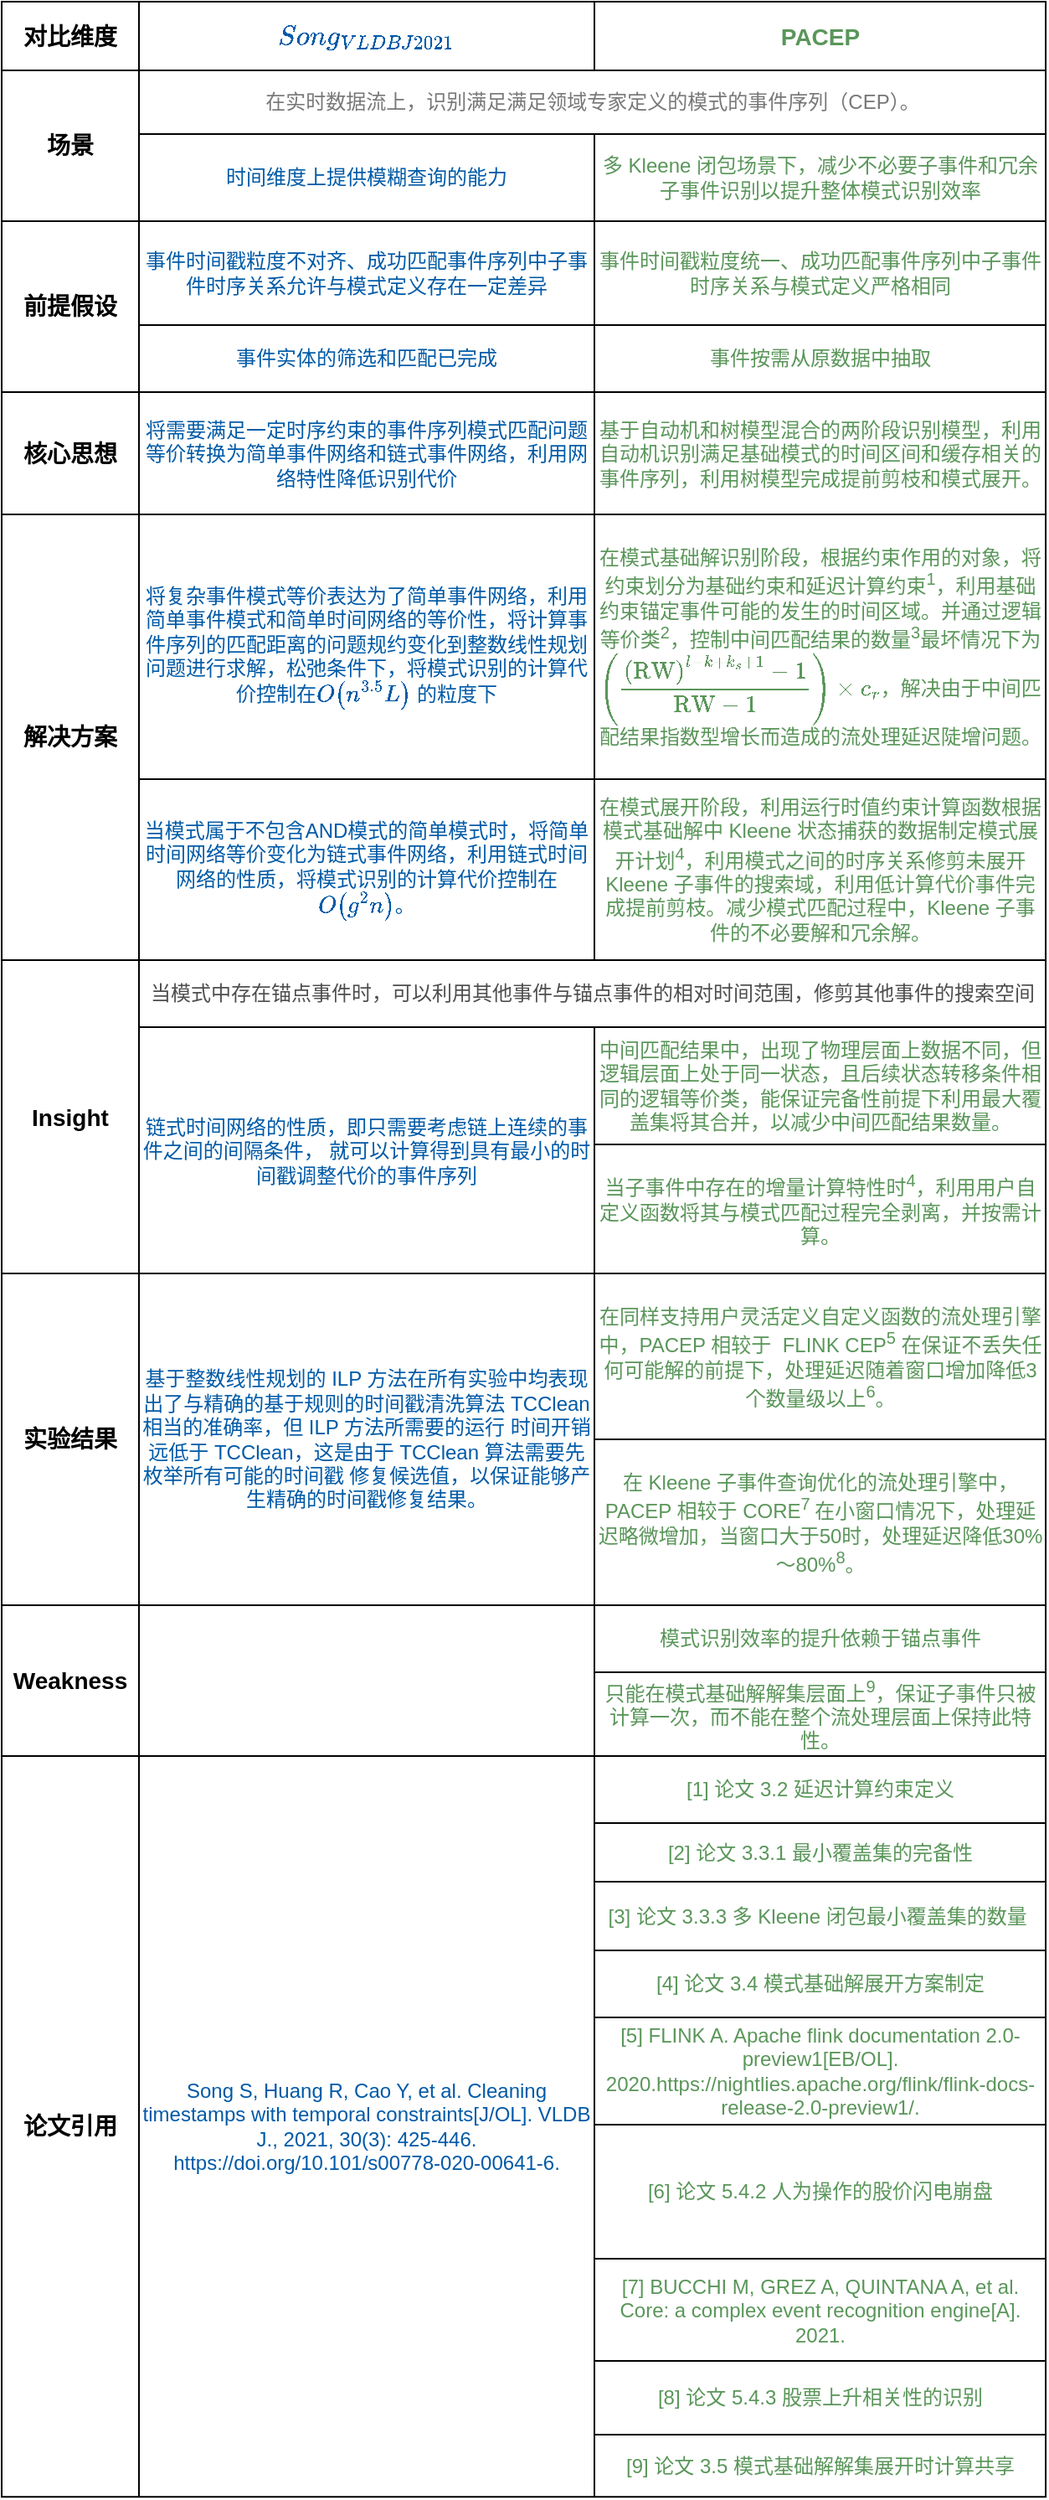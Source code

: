 <mxfile version="27.1.1" pages="2">
  <diagram name="第 1 页" id="5ViGjcnCxsOTfviWB3dY">
    <mxGraphModel dx="970" dy="624" grid="0" gridSize="10" guides="1" tooltips="1" connect="1" arrows="1" fold="1" page="1" pageScale="1" pageWidth="1200" pageHeight="1920" math="1" shadow="0">
      <root>
        <mxCell id="0" />
        <mxCell id="1" parent="0" />
        <mxCell id="hsSelDWqYKHkz0JEF9Aa-1" value="" style="shape=table;startSize=0;container=1;collapsible=0;childLayout=tableLayout;" parent="1" vertex="1">
          <mxGeometry x="269" y="133" width="623.536" height="1489.119" as="geometry" />
        </mxCell>
        <mxCell id="hsSelDWqYKHkz0JEF9Aa-2" value="" style="shape=tableRow;horizontal=0;startSize=0;swimlaneHead=0;swimlaneBody=0;strokeColor=inherit;top=0;left=0;bottom=0;right=0;collapsible=0;dropTarget=0;fillColor=none;points=[[0,0.5],[1,0.5]];portConstraint=eastwest;" parent="hsSelDWqYKHkz0JEF9Aa-1" vertex="1">
          <mxGeometry width="623.536" height="41" as="geometry" />
        </mxCell>
        <mxCell id="hsSelDWqYKHkz0JEF9Aa-3" value="对比维度" style="shape=partialRectangle;html=1;whiteSpace=wrap;connectable=0;strokeColor=inherit;overflow=hidden;fillColor=none;top=0;left=0;bottom=0;right=0;pointerEvents=1;fontSize=14;fontStyle=1" parent="hsSelDWqYKHkz0JEF9Aa-2" vertex="1">
          <mxGeometry width="82" height="41" as="geometry">
            <mxRectangle width="82" height="41" as="alternateBounds" />
          </mxGeometry>
        </mxCell>
        <mxCell id="hsSelDWqYKHkz0JEF9Aa-4" value="&lt;font style=&quot;font-size: 14px; color: rgb(0, 90, 167);&quot;&gt;&lt;b&gt;`Song_{VLDBJ2021}`&lt;/b&gt;&lt;/font&gt;" style="shape=partialRectangle;html=1;whiteSpace=wrap;connectable=0;strokeColor=inherit;overflow=hidden;fillColor=none;top=0;left=0;bottom=0;right=0;pointerEvents=1;" parent="hsSelDWqYKHkz0JEF9Aa-2" vertex="1">
          <mxGeometry x="82" width="272" height="41" as="geometry">
            <mxRectangle width="272" height="41" as="alternateBounds" />
          </mxGeometry>
        </mxCell>
        <mxCell id="hsSelDWqYKHkz0JEF9Aa-5" value="&lt;font style=&quot;font-size: 14px; color: light-dark(rgb(90, 150, 90), rgb(237, 237, 237));&quot;&gt;&lt;b&gt;PACEP&lt;/b&gt;&lt;/font&gt;" style="shape=partialRectangle;html=1;whiteSpace=wrap;connectable=0;strokeColor=inherit;overflow=hidden;fillColor=none;top=0;left=0;bottom=0;right=0;pointerEvents=1;" parent="hsSelDWqYKHkz0JEF9Aa-2" vertex="1">
          <mxGeometry x="354" width="270" height="41" as="geometry">
            <mxRectangle width="270" height="41" as="alternateBounds" />
          </mxGeometry>
        </mxCell>
        <mxCell id="hsSelDWqYKHkz0JEF9Aa-6" value="" style="shape=tableRow;horizontal=0;startSize=0;swimlaneHead=0;swimlaneBody=0;strokeColor=inherit;top=0;left=0;bottom=0;right=0;collapsible=0;dropTarget=0;fillColor=none;points=[[0,0.5],[1,0.5]];portConstraint=eastwest;" parent="hsSelDWqYKHkz0JEF9Aa-1" vertex="1">
          <mxGeometry y="41" width="623.536" height="38" as="geometry" />
        </mxCell>
        <mxCell id="hsSelDWqYKHkz0JEF9Aa-7" value="场景" style="shape=partialRectangle;html=1;whiteSpace=wrap;connectable=0;strokeColor=inherit;overflow=hidden;fillColor=none;top=0;left=0;bottom=0;right=0;pointerEvents=1;rowspan=2;colspan=1;fontSize=14;fontStyle=1" parent="hsSelDWqYKHkz0JEF9Aa-6" vertex="1">
          <mxGeometry width="82" height="90" as="geometry">
            <mxRectangle width="82" height="38" as="alternateBounds" />
          </mxGeometry>
        </mxCell>
        <mxCell id="hsSelDWqYKHkz0JEF9Aa-8" value="&lt;font style=&quot;color: light-dark(rgb(120, 120, 120), rgb(237, 237, 237));&quot;&gt;在实时数据流上，识别满足满足领域专家定义的模式的事件序列（CEP）。&lt;/font&gt;" style="shape=partialRectangle;html=1;whiteSpace=wrap;connectable=0;strokeColor=inherit;overflow=hidden;fillColor=none;top=0;left=0;bottom=0;right=0;pointerEvents=1;rowspan=1;colspan=2;" parent="hsSelDWqYKHkz0JEF9Aa-6" vertex="1">
          <mxGeometry x="82" width="542" height="38" as="geometry">
            <mxRectangle width="272" height="38" as="alternateBounds" />
          </mxGeometry>
        </mxCell>
        <mxCell id="hsSelDWqYKHkz0JEF9Aa-9" value="" style="shape=partialRectangle;html=1;whiteSpace=wrap;connectable=0;strokeColor=inherit;overflow=hidden;fillColor=none;top=0;left=0;bottom=0;right=0;pointerEvents=1;" parent="hsSelDWqYKHkz0JEF9Aa-6" vertex="1" visible="0">
          <mxGeometry x="354" width="270" height="38" as="geometry">
            <mxRectangle width="270" height="38" as="alternateBounds" />
          </mxGeometry>
        </mxCell>
        <mxCell id="hsSelDWqYKHkz0JEF9Aa-10" value="" style="shape=tableRow;horizontal=0;startSize=0;swimlaneHead=0;swimlaneBody=0;strokeColor=inherit;top=0;left=0;bottom=0;right=0;collapsible=0;dropTarget=0;fillColor=none;points=[[0,0.5],[1,0.5]];portConstraint=eastwest;" parent="hsSelDWqYKHkz0JEF9Aa-1" vertex="1">
          <mxGeometry y="79" width="623.536" height="52" as="geometry" />
        </mxCell>
        <mxCell id="hsSelDWqYKHkz0JEF9Aa-11" value="" style="shape=partialRectangle;html=1;whiteSpace=wrap;connectable=0;strokeColor=inherit;overflow=hidden;fillColor=none;top=0;left=0;bottom=0;right=0;pointerEvents=1;fontSize=13;" parent="hsSelDWqYKHkz0JEF9Aa-10" vertex="1" visible="0">
          <mxGeometry width="82" height="52" as="geometry">
            <mxRectangle width="82" height="52" as="alternateBounds" />
          </mxGeometry>
        </mxCell>
        <mxCell id="hsSelDWqYKHkz0JEF9Aa-12" value="&lt;font style=&quot;&quot;&gt;时间维度上提供模糊查询的能力&lt;/font&gt;" style="shape=partialRectangle;html=1;whiteSpace=wrap;connectable=0;strokeColor=inherit;overflow=hidden;fillColor=none;top=0;left=0;bottom=0;right=0;pointerEvents=1;fontColor=light-dark(#005aa7, #ededed);" parent="hsSelDWqYKHkz0JEF9Aa-10" vertex="1">
          <mxGeometry x="82" width="272" height="52" as="geometry">
            <mxRectangle width="272" height="52" as="alternateBounds" />
          </mxGeometry>
        </mxCell>
        <mxCell id="hsSelDWqYKHkz0JEF9Aa-13" value="多 Kleene 闭包场景下，减少不必要子事件和冗余子事件识别以提升整体模式识别效率" style="shape=partialRectangle;html=1;whiteSpace=wrap;connectable=0;strokeColor=inherit;overflow=hidden;fillColor=none;top=0;left=0;bottom=0;right=0;pointerEvents=1;fontColor=light-dark(#5a965a, #ededed);" parent="hsSelDWqYKHkz0JEF9Aa-10" vertex="1">
          <mxGeometry x="354" width="270" height="52" as="geometry">
            <mxRectangle width="270" height="52" as="alternateBounds" />
          </mxGeometry>
        </mxCell>
        <mxCell id="hsSelDWqYKHkz0JEF9Aa-14" value="" style="shape=tableRow;horizontal=0;startSize=0;swimlaneHead=0;swimlaneBody=0;strokeColor=inherit;top=0;left=0;bottom=0;right=0;collapsible=0;dropTarget=0;fillColor=none;points=[[0,0.5],[1,0.5]];portConstraint=eastwest;" parent="hsSelDWqYKHkz0JEF9Aa-1" vertex="1">
          <mxGeometry y="131" width="623.536" height="62" as="geometry" />
        </mxCell>
        <mxCell id="hsSelDWqYKHkz0JEF9Aa-15" value="前提假设" style="shape=partialRectangle;html=1;whiteSpace=wrap;connectable=0;strokeColor=inherit;overflow=hidden;fillColor=none;top=0;left=0;bottom=0;right=0;pointerEvents=1;rowspan=2;colspan=1;fontSize=14;fontStyle=1" parent="hsSelDWqYKHkz0JEF9Aa-14" vertex="1">
          <mxGeometry width="82" height="102" as="geometry">
            <mxRectangle width="82" height="62" as="alternateBounds" />
          </mxGeometry>
        </mxCell>
        <mxCell id="hsSelDWqYKHkz0JEF9Aa-16" value="事件时间戳粒度不对齐、成功匹配事件序列中子事件时序关系允许与模式定义存在一定差异" style="shape=partialRectangle;html=1;whiteSpace=wrap;connectable=0;strokeColor=inherit;overflow=hidden;fillColor=none;top=0;left=0;bottom=0;right=0;pointerEvents=1;fontColor=light-dark(#005aa7, #ededed);" parent="hsSelDWqYKHkz0JEF9Aa-14" vertex="1">
          <mxGeometry x="82" width="272" height="62" as="geometry">
            <mxRectangle width="272" height="62" as="alternateBounds" />
          </mxGeometry>
        </mxCell>
        <mxCell id="hsSelDWqYKHkz0JEF9Aa-17" value="事件时间戳粒度统一、成功匹配事件序列中子事件时序关系与模式定义严格相同" style="shape=partialRectangle;html=1;whiteSpace=wrap;connectable=0;strokeColor=inherit;overflow=hidden;fillColor=none;top=0;left=0;bottom=0;right=0;pointerEvents=1;fontColor=light-dark(#5a965a, #ededed);" parent="hsSelDWqYKHkz0JEF9Aa-14" vertex="1">
          <mxGeometry x="354" width="270" height="62" as="geometry">
            <mxRectangle width="270" height="62" as="alternateBounds" />
          </mxGeometry>
        </mxCell>
        <mxCell id="hsSelDWqYKHkz0JEF9Aa-18" value="" style="shape=tableRow;horizontal=0;startSize=0;swimlaneHead=0;swimlaneBody=0;strokeColor=inherit;top=0;left=0;bottom=0;right=0;collapsible=0;dropTarget=0;fillColor=none;points=[[0,0.5],[1,0.5]];portConstraint=eastwest;" parent="hsSelDWqYKHkz0JEF9Aa-1" vertex="1">
          <mxGeometry y="193" width="623.536" height="40" as="geometry" />
        </mxCell>
        <mxCell id="hsSelDWqYKHkz0JEF9Aa-19" value="" style="shape=partialRectangle;html=1;whiteSpace=wrap;connectable=0;strokeColor=inherit;overflow=hidden;fillColor=none;top=0;left=0;bottom=0;right=0;pointerEvents=1;fontSize=13;" parent="hsSelDWqYKHkz0JEF9Aa-18" vertex="1" visible="0">
          <mxGeometry width="82" height="40" as="geometry">
            <mxRectangle width="82" height="40" as="alternateBounds" />
          </mxGeometry>
        </mxCell>
        <mxCell id="hsSelDWqYKHkz0JEF9Aa-20" value="事件实体的筛选和匹配已完成" style="shape=partialRectangle;html=1;whiteSpace=wrap;connectable=0;strokeColor=inherit;overflow=hidden;fillColor=none;top=0;left=0;bottom=0;right=0;pointerEvents=1;fontColor=light-dark(#005aa7, #ededed);" parent="hsSelDWqYKHkz0JEF9Aa-18" vertex="1">
          <mxGeometry x="82" width="272" height="40" as="geometry">
            <mxRectangle width="272" height="40" as="alternateBounds" />
          </mxGeometry>
        </mxCell>
        <mxCell id="hsSelDWqYKHkz0JEF9Aa-21" value="事件按需从原数据中抽取" style="shape=partialRectangle;html=1;whiteSpace=wrap;connectable=0;strokeColor=inherit;overflow=hidden;fillColor=none;top=0;left=0;bottom=0;right=0;pointerEvents=1;fontColor=light-dark(#5a965a, #ededed);" parent="hsSelDWqYKHkz0JEF9Aa-18" vertex="1">
          <mxGeometry x="354" width="270" height="40" as="geometry">
            <mxRectangle width="270" height="40" as="alternateBounds" />
          </mxGeometry>
        </mxCell>
        <mxCell id="hsSelDWqYKHkz0JEF9Aa-58" style="shape=tableRow;horizontal=0;startSize=0;swimlaneHead=0;swimlaneBody=0;strokeColor=inherit;top=0;left=0;bottom=0;right=0;collapsible=0;dropTarget=0;fillColor=none;points=[[0,0.5],[1,0.5]];portConstraint=eastwest;" parent="hsSelDWqYKHkz0JEF9Aa-1" vertex="1">
          <mxGeometry y="233" width="623.536" height="73" as="geometry" />
        </mxCell>
        <mxCell id="hsSelDWqYKHkz0JEF9Aa-59" value="核心思想" style="shape=partialRectangle;html=1;whiteSpace=wrap;connectable=0;strokeColor=inherit;overflow=hidden;fillColor=none;top=0;left=0;bottom=0;right=0;pointerEvents=1;fontSize=14;fontStyle=1" parent="hsSelDWqYKHkz0JEF9Aa-58" vertex="1">
          <mxGeometry width="82" height="73" as="geometry">
            <mxRectangle width="82" height="73" as="alternateBounds" />
          </mxGeometry>
        </mxCell>
        <mxCell id="hsSelDWqYKHkz0JEF9Aa-60" value="将需要满足一定时序约束的事件序列模式匹配问题等价转换为简单事件网络和链式事件网络，利用网络特性降低识别代价" style="shape=partialRectangle;html=1;whiteSpace=wrap;connectable=0;strokeColor=inherit;overflow=hidden;fillColor=none;top=0;left=0;bottom=0;right=0;pointerEvents=1;fontColor=light-dark(#005aa7, #ededed);" parent="hsSelDWqYKHkz0JEF9Aa-58" vertex="1">
          <mxGeometry x="82" width="272" height="73" as="geometry">
            <mxRectangle width="272" height="73" as="alternateBounds" />
          </mxGeometry>
        </mxCell>
        <mxCell id="hsSelDWqYKHkz0JEF9Aa-61" value="基于自动机和树模型混合的两阶段识别模型，利用自动机识别满足基础模式的时间区间和缓存相关的事件序列，利用树模型完成提前剪枝和模式展开。" style="shape=partialRectangle;html=1;whiteSpace=wrap;connectable=0;strokeColor=inherit;overflow=hidden;fillColor=none;top=0;left=0;bottom=0;right=0;pointerEvents=1;fontColor=light-dark(#5a965a, #ededed);" parent="hsSelDWqYKHkz0JEF9Aa-58" vertex="1">
          <mxGeometry x="354" width="270" height="73" as="geometry">
            <mxRectangle width="270" height="73" as="alternateBounds" />
          </mxGeometry>
        </mxCell>
        <mxCell id="hsSelDWqYKHkz0JEF9Aa-22" value="" style="shape=tableRow;horizontal=0;startSize=0;swimlaneHead=0;swimlaneBody=0;strokeColor=inherit;top=0;left=0;bottom=0;right=0;collapsible=0;dropTarget=0;fillColor=none;points=[[0,0.5],[1,0.5]];portConstraint=eastwest;" parent="hsSelDWqYKHkz0JEF9Aa-1" vertex="1">
          <mxGeometry y="306" width="623.536" height="158" as="geometry" />
        </mxCell>
        <mxCell id="hsSelDWqYKHkz0JEF9Aa-23" value="解决方案" style="shape=partialRectangle;html=1;whiteSpace=wrap;connectable=0;strokeColor=inherit;overflow=hidden;fillColor=none;top=0;left=0;bottom=0;right=0;pointerEvents=1;rowspan=2;colspan=1;fontSize=14;fontStyle=1" parent="hsSelDWqYKHkz0JEF9Aa-22" vertex="1">
          <mxGeometry width="82" height="266" as="geometry">
            <mxRectangle width="82" height="158" as="alternateBounds" />
          </mxGeometry>
        </mxCell>
        <mxCell id="hsSelDWqYKHkz0JEF9Aa-24" value="将复杂事件模式等价表达为了简单事件网络，利用简单事件模式和简单时间网络的等价性，将计算事件序列的匹配距离的问题规约变化到整数线性规划问题进行求解，松弛条件下，将模式识别的计算代价控制在`O(n^{3.5}L)` 的粒度下" style="shape=partialRectangle;html=1;whiteSpace=wrap;connectable=0;strokeColor=inherit;overflow=hidden;fillColor=none;top=0;left=0;bottom=0;right=0;pointerEvents=1;fontColor=light-dark(#005aa7, #ededed);" parent="hsSelDWqYKHkz0JEF9Aa-22" vertex="1">
          <mxGeometry x="82" width="272" height="158" as="geometry">
            <mxRectangle width="272" height="158" as="alternateBounds" />
          </mxGeometry>
        </mxCell>
        <mxCell id="hsSelDWqYKHkz0JEF9Aa-25" value="在模式基础解识别阶段，根据约束作用的对象，将约束划分为基础约束和延迟计算约束&lt;sup&gt;1&lt;/sup&gt;，利用基础约束锚定事件可能的发生的时间区域。并通过逻辑等价类&lt;sup&gt;2&lt;/sup&gt;，控制中间匹配结果的数量&lt;sup&gt;3&lt;/sup&gt;最坏情况下为`\left( \frac{(\text{RW})^{l-k+k_s+1} - 1}{\text{RW} - 1} \right) \times c_r`，解决由于中间匹配结果指数型增长而造成的流处理延迟陡增问题。" style="shape=partialRectangle;html=1;whiteSpace=wrap;connectable=0;strokeColor=inherit;overflow=hidden;fillColor=none;top=0;left=0;bottom=0;right=0;pointerEvents=1;fontColor=light-dark(#5a965a, #ededed);" parent="hsSelDWqYKHkz0JEF9Aa-22" vertex="1">
          <mxGeometry x="354" width="270" height="158" as="geometry">
            <mxRectangle width="270" height="158" as="alternateBounds" />
          </mxGeometry>
        </mxCell>
        <mxCell id="hsSelDWqYKHkz0JEF9Aa-26" value="" style="shape=tableRow;horizontal=0;startSize=0;swimlaneHead=0;swimlaneBody=0;strokeColor=inherit;top=0;left=0;bottom=0;right=0;collapsible=0;dropTarget=0;fillColor=none;points=[[0,0.5],[1,0.5]];portConstraint=eastwest;" parent="hsSelDWqYKHkz0JEF9Aa-1" vertex="1">
          <mxGeometry y="464" width="623.536" height="108" as="geometry" />
        </mxCell>
        <mxCell id="hsSelDWqYKHkz0JEF9Aa-27" value="" style="shape=partialRectangle;html=1;whiteSpace=wrap;connectable=0;strokeColor=inherit;overflow=hidden;fillColor=none;top=0;left=0;bottom=0;right=0;pointerEvents=1;fontSize=13;" parent="hsSelDWqYKHkz0JEF9Aa-26" vertex="1" visible="0">
          <mxGeometry width="82" height="108" as="geometry">
            <mxRectangle width="82" height="108" as="alternateBounds" />
          </mxGeometry>
        </mxCell>
        <mxCell id="hsSelDWqYKHkz0JEF9Aa-28" value="当模式属于不包含AND模式的简单模式时，将简单时间网络等价变化为链式事件网络，利用链式时间网络的性质，将模式识别的计算代价控制在`O(g^2n)`。" style="shape=partialRectangle;html=1;whiteSpace=wrap;connectable=0;strokeColor=inherit;overflow=hidden;fillColor=none;top=0;left=0;bottom=0;right=0;pointerEvents=1;fontColor=light-dark(#005aa7, #ededed);" parent="hsSelDWqYKHkz0JEF9Aa-26" vertex="1">
          <mxGeometry x="82" width="272" height="108" as="geometry">
            <mxRectangle width="272" height="108" as="alternateBounds" />
          </mxGeometry>
        </mxCell>
        <mxCell id="hsSelDWqYKHkz0JEF9Aa-29" value="在模式展开阶段，利用运行时值约束计算函数根据模式基础解中 Kleene 状态捕获的数据制定模式展开计划&lt;sup&gt;4&lt;/sup&gt;，利用模式之间的时序关系修剪未展开 Kleene 子事件的搜索域，利用低计算代价事件完成提前剪枝。减少模式匹配过程中，Kleene 子事件的不必要解和冗余解。" style="shape=partialRectangle;html=1;whiteSpace=wrap;connectable=0;strokeColor=inherit;overflow=hidden;fillColor=none;top=0;left=0;bottom=0;right=0;pointerEvents=1;fontColor=light-dark(#5a965a, #ededed);" parent="hsSelDWqYKHkz0JEF9Aa-26" vertex="1">
          <mxGeometry x="354" width="270" height="108" as="geometry">
            <mxRectangle width="270" height="108" as="alternateBounds" />
          </mxGeometry>
        </mxCell>
        <mxCell id="hsSelDWqYKHkz0JEF9Aa-30" value="" style="shape=tableRow;horizontal=0;startSize=0;swimlaneHead=0;swimlaneBody=0;strokeColor=inherit;top=0;left=0;bottom=0;right=0;collapsible=0;dropTarget=0;fillColor=none;points=[[0,0.5],[1,0.5]];portConstraint=eastwest;" parent="hsSelDWqYKHkz0JEF9Aa-1" vertex="1">
          <mxGeometry y="572" width="623.536" height="40" as="geometry" />
        </mxCell>
        <mxCell id="hsSelDWqYKHkz0JEF9Aa-31" value="Insight" style="shape=partialRectangle;html=1;whiteSpace=wrap;connectable=0;strokeColor=inherit;overflow=hidden;fillColor=none;top=0;left=0;bottom=0;right=0;pointerEvents=1;fontSize=14;fontStyle=1;rowspan=3;colspan=1;" parent="hsSelDWqYKHkz0JEF9Aa-30" vertex="1">
          <mxGeometry width="82" height="187" as="geometry">
            <mxRectangle width="82" height="40" as="alternateBounds" />
          </mxGeometry>
        </mxCell>
        <mxCell id="hsSelDWqYKHkz0JEF9Aa-32" value="&lt;font style=&quot;color: light-dark(rgb(78, 78, 78), rgb(237, 237, 237));&quot;&gt;当模式中存在锚点事件时，可以利用其他事件与锚点事件的相对时间范围，修剪其他事件的搜索空间&lt;/font&gt;" style="shape=partialRectangle;html=1;whiteSpace=wrap;connectable=0;strokeColor=inherit;overflow=hidden;fillColor=none;top=0;left=0;bottom=0;right=0;pointerEvents=1;fontColor=light-dark(#005aa7, #ededed);rowspan=1;colspan=2;" parent="hsSelDWqYKHkz0JEF9Aa-30" vertex="1">
          <mxGeometry x="82" width="542" height="40" as="geometry">
            <mxRectangle width="272" height="40" as="alternateBounds" />
          </mxGeometry>
        </mxCell>
        <mxCell id="hsSelDWqYKHkz0JEF9Aa-33" value="" style="shape=partialRectangle;html=1;whiteSpace=wrap;connectable=0;strokeColor=inherit;overflow=hidden;fillColor=none;top=0;left=0;bottom=0;right=0;pointerEvents=1;fontColor=light-dark(#5a965a, #ededed);" parent="hsSelDWqYKHkz0JEF9Aa-30" vertex="1" visible="0">
          <mxGeometry x="354" width="270" height="40" as="geometry">
            <mxRectangle width="270" height="40" as="alternateBounds" />
          </mxGeometry>
        </mxCell>
        <mxCell id="hsSelDWqYKHkz0JEF9Aa-34" value="" style="shape=tableRow;horizontal=0;startSize=0;swimlaneHead=0;swimlaneBody=0;strokeColor=inherit;top=0;left=0;bottom=0;right=0;collapsible=0;dropTarget=0;fillColor=none;points=[[0,0.5],[1,0.5]];portConstraint=eastwest;" parent="hsSelDWqYKHkz0JEF9Aa-1" vertex="1">
          <mxGeometry y="612" width="623.536" height="70" as="geometry" />
        </mxCell>
        <mxCell id="hsSelDWqYKHkz0JEF9Aa-35" value="" style="shape=partialRectangle;html=1;whiteSpace=wrap;connectable=0;strokeColor=inherit;overflow=hidden;fillColor=none;top=0;left=0;bottom=0;right=0;pointerEvents=1;fontSize=14;fontStyle=1" parent="hsSelDWqYKHkz0JEF9Aa-34" vertex="1" visible="0">
          <mxGeometry width="82" height="70" as="geometry">
            <mxRectangle width="82" height="70" as="alternateBounds" />
          </mxGeometry>
        </mxCell>
        <mxCell id="hsSelDWqYKHkz0JEF9Aa-36" value="链式时间网络的性质，即只需要考虑链上连续的事件之间的间隔条件， 就可以计算得到具有最小的时间戳调整代价的事件序列" style="shape=partialRectangle;html=1;whiteSpace=wrap;connectable=0;strokeColor=inherit;overflow=hidden;fillColor=none;top=0;left=0;bottom=0;right=0;pointerEvents=1;fontColor=light-dark(#005aa7, #ededed);rowspan=2;colspan=1;" parent="hsSelDWqYKHkz0JEF9Aa-34" vertex="1">
          <mxGeometry x="82" width="272" height="147" as="geometry">
            <mxRectangle width="272" height="70" as="alternateBounds" />
          </mxGeometry>
        </mxCell>
        <mxCell id="hsSelDWqYKHkz0JEF9Aa-37" value="中间匹配结果中，出现了物理层面上数据不同，但逻辑层面上处于同一状态，且后续状态转移条件相同的逻辑等价类，能保证完备性前提下利用最大覆盖集将其合并，以减少中间匹配结果数量。" style="shape=partialRectangle;html=1;whiteSpace=wrap;connectable=0;strokeColor=inherit;overflow=hidden;fillColor=none;top=0;left=0;bottom=0;right=0;pointerEvents=1;fontColor=light-dark(#5a965a, #ededed);" parent="hsSelDWqYKHkz0JEF9Aa-34" vertex="1">
          <mxGeometry x="354" width="270" height="70" as="geometry">
            <mxRectangle width="270" height="70" as="alternateBounds" />
          </mxGeometry>
        </mxCell>
        <mxCell id="hsSelDWqYKHkz0JEF9Aa-38" value="" style="shape=tableRow;horizontal=0;startSize=0;swimlaneHead=0;swimlaneBody=0;strokeColor=inherit;top=0;left=0;bottom=0;right=0;collapsible=0;dropTarget=0;fillColor=none;points=[[0,0.5],[1,0.5]];portConstraint=eastwest;" parent="hsSelDWqYKHkz0JEF9Aa-1" vertex="1">
          <mxGeometry y="682" width="623.536" height="77" as="geometry" />
        </mxCell>
        <mxCell id="hsSelDWqYKHkz0JEF9Aa-39" value="" style="shape=partialRectangle;html=1;whiteSpace=wrap;connectable=0;strokeColor=inherit;overflow=hidden;fillColor=none;top=0;left=0;bottom=0;right=0;pointerEvents=1;" parent="hsSelDWqYKHkz0JEF9Aa-38" vertex="1" visible="0">
          <mxGeometry width="82" height="77" as="geometry">
            <mxRectangle width="82" height="77" as="alternateBounds" />
          </mxGeometry>
        </mxCell>
        <mxCell id="hsSelDWqYKHkz0JEF9Aa-40" value="" style="shape=partialRectangle;html=1;whiteSpace=wrap;connectable=0;strokeColor=inherit;overflow=hidden;fillColor=none;top=0;left=0;bottom=0;right=0;pointerEvents=1;fontColor=light-dark(#005aa7, #ededed);" parent="hsSelDWqYKHkz0JEF9Aa-38" vertex="1" visible="0">
          <mxGeometry x="82" width="272" height="77" as="geometry">
            <mxRectangle width="272" height="77" as="alternateBounds" />
          </mxGeometry>
        </mxCell>
        <mxCell id="hsSelDWqYKHkz0JEF9Aa-41" value="当子事件中存在的增量计算特性时&lt;sup&gt;4&lt;/sup&gt;，利用用户自定义函数将其与模式匹配过程完全剥离，并按需计算。" style="shape=partialRectangle;html=1;whiteSpace=wrap;connectable=0;strokeColor=inherit;overflow=hidden;fillColor=none;top=0;left=0;bottom=0;right=0;pointerEvents=1;fontColor=light-dark(#5a965a, #ededed);" parent="hsSelDWqYKHkz0JEF9Aa-38" vertex="1">
          <mxGeometry x="354" width="270" height="77" as="geometry">
            <mxRectangle width="270" height="77" as="alternateBounds" />
          </mxGeometry>
        </mxCell>
        <mxCell id="05NpUKJ8_yryZ148G-jp-21" style="shape=tableRow;horizontal=0;startSize=0;swimlaneHead=0;swimlaneBody=0;strokeColor=inherit;top=0;left=0;bottom=0;right=0;collapsible=0;dropTarget=0;fillColor=none;points=[[0,0.5],[1,0.5]];portConstraint=eastwest;" vertex="1" parent="hsSelDWqYKHkz0JEF9Aa-1">
          <mxGeometry y="759" width="623.536" height="99" as="geometry" />
        </mxCell>
        <mxCell id="05NpUKJ8_yryZ148G-jp-22" value="&lt;b&gt;&lt;font style=&quot;font-size: 14px;&quot;&gt;实验结果&lt;/font&gt;&lt;/b&gt;" style="shape=partialRectangle;html=1;whiteSpace=wrap;connectable=0;strokeColor=inherit;overflow=hidden;fillColor=none;top=0;left=0;bottom=0;right=0;pointerEvents=1;rowspan=2;colspan=1;" vertex="1" parent="05NpUKJ8_yryZ148G-jp-21">
          <mxGeometry width="82" height="198" as="geometry">
            <mxRectangle width="82" height="99" as="alternateBounds" />
          </mxGeometry>
        </mxCell>
        <mxCell id="05NpUKJ8_yryZ148G-jp-23" value="基于整数线性规划的 ILP 方法在所有实验中均表现出了与精确的基于规则的时间戳清洗算法 TCClean 相当的准确率，但 ILP 方法所需要的运行 时间开销远低于 TCClean，这是由于 TCClean 算法需要先枚举所有可能的时间戳 修复候选值，以保证能够产生精确的时间戳修复结果。" style="shape=partialRectangle;html=1;whiteSpace=wrap;connectable=0;strokeColor=inherit;overflow=hidden;fillColor=none;top=0;left=0;bottom=0;right=0;pointerEvents=1;fontColor=light-dark(#005aa7, #ededed);rowspan=2;colspan=1;" vertex="1" parent="05NpUKJ8_yryZ148G-jp-21">
          <mxGeometry x="82" width="272" height="198" as="geometry">
            <mxRectangle width="272" height="99" as="alternateBounds" />
          </mxGeometry>
        </mxCell>
        <mxCell id="05NpUKJ8_yryZ148G-jp-24" value="在同样支持用户灵活定义自定义函数的流处理引擎中，PACEP 相较于&amp;nbsp; FLINK CEP&lt;sup&gt;5&lt;/sup&gt; 在保证不丢失任何可能解的前提下，处理延迟随着窗口增加降低3个数量级以上&lt;sup&gt;6&lt;/sup&gt;。" style="shape=partialRectangle;html=1;whiteSpace=wrap;connectable=0;strokeColor=inherit;overflow=hidden;fillColor=none;top=0;left=0;bottom=0;right=0;pointerEvents=1;fontColor=light-dark(#5a965a, #ededed);" vertex="1" parent="05NpUKJ8_yryZ148G-jp-21">
          <mxGeometry x="354" width="270" height="99" as="geometry">
            <mxRectangle width="270" height="99" as="alternateBounds" />
          </mxGeometry>
        </mxCell>
        <mxCell id="05NpUKJ8_yryZ148G-jp-25" style="shape=tableRow;horizontal=0;startSize=0;swimlaneHead=0;swimlaneBody=0;strokeColor=inherit;top=0;left=0;bottom=0;right=0;collapsible=0;dropTarget=0;fillColor=none;points=[[0,0.5],[1,0.5]];portConstraint=eastwest;" vertex="1" parent="hsSelDWqYKHkz0JEF9Aa-1">
          <mxGeometry y="858" width="623.536" height="99" as="geometry" />
        </mxCell>
        <mxCell id="05NpUKJ8_yryZ148G-jp-26" style="shape=partialRectangle;html=1;whiteSpace=wrap;connectable=0;strokeColor=inherit;overflow=hidden;fillColor=none;top=0;left=0;bottom=0;right=0;pointerEvents=1;" vertex="1" visible="0" parent="05NpUKJ8_yryZ148G-jp-25">
          <mxGeometry width="82" height="99" as="geometry">
            <mxRectangle width="82" height="99" as="alternateBounds" />
          </mxGeometry>
        </mxCell>
        <mxCell id="05NpUKJ8_yryZ148G-jp-27" style="shape=partialRectangle;html=1;whiteSpace=wrap;connectable=0;strokeColor=inherit;overflow=hidden;fillColor=none;top=0;left=0;bottom=0;right=0;pointerEvents=1;fontColor=light-dark(#005aa7, #ededed);" vertex="1" visible="0" parent="05NpUKJ8_yryZ148G-jp-25">
          <mxGeometry x="82" width="272" height="99" as="geometry">
            <mxRectangle width="272" height="99" as="alternateBounds" />
          </mxGeometry>
        </mxCell>
        <mxCell id="05NpUKJ8_yryZ148G-jp-28" value="在 Kleene 子事件查询优化的流处理引擎中，PACEP 相较于 CORE&lt;sup&gt;7&amp;nbsp;&lt;/sup&gt;在小窗口情况下，处理延迟略微增加，当窗口大于50时，处理延迟降低30%～80%&lt;sup&gt;8&lt;/sup&gt;。" style="shape=partialRectangle;html=1;whiteSpace=wrap;connectable=0;strokeColor=inherit;overflow=hidden;fillColor=none;top=0;left=0;bottom=0;right=0;pointerEvents=1;fontColor=light-dark(#5a965a, #ededed);" vertex="1" parent="05NpUKJ8_yryZ148G-jp-25">
          <mxGeometry x="354" width="270" height="99" as="geometry">
            <mxRectangle width="270" height="99" as="alternateBounds" />
          </mxGeometry>
        </mxCell>
        <mxCell id="hsSelDWqYKHkz0JEF9Aa-42" value="" style="shape=tableRow;horizontal=0;startSize=0;swimlaneHead=0;swimlaneBody=0;strokeColor=inherit;top=0;left=0;bottom=0;right=0;collapsible=0;dropTarget=0;fillColor=none;points=[[0,0.5],[1,0.5]];portConstraint=eastwest;" parent="hsSelDWqYKHkz0JEF9Aa-1" vertex="1">
          <mxGeometry y="957" width="623.536" height="40" as="geometry" />
        </mxCell>
        <mxCell id="hsSelDWqYKHkz0JEF9Aa-43" value="&lt;b&gt;&lt;font style=&quot;font-size: 14px;&quot;&gt;Weakness&lt;/font&gt;&lt;/b&gt;" style="shape=partialRectangle;html=1;whiteSpace=wrap;connectable=0;strokeColor=inherit;overflow=hidden;fillColor=none;top=0;left=0;bottom=0;right=0;pointerEvents=1;rowspan=2;colspan=1;" parent="hsSelDWqYKHkz0JEF9Aa-42" vertex="1">
          <mxGeometry width="82" height="90" as="geometry">
            <mxRectangle width="82" height="40" as="alternateBounds" />
          </mxGeometry>
        </mxCell>
        <mxCell id="hsSelDWqYKHkz0JEF9Aa-44" value="" style="shape=partialRectangle;html=1;whiteSpace=wrap;connectable=0;strokeColor=inherit;overflow=hidden;fillColor=none;top=0;left=0;bottom=0;right=0;pointerEvents=1;fontColor=light-dark(#005aa7, #ededed);rowspan=2;colspan=1;" parent="hsSelDWqYKHkz0JEF9Aa-42" vertex="1">
          <mxGeometry x="82" width="272" height="90" as="geometry">
            <mxRectangle width="272" height="40" as="alternateBounds" />
          </mxGeometry>
        </mxCell>
        <mxCell id="hsSelDWqYKHkz0JEF9Aa-45" value="模式识别效率的提升依赖于锚点事件" style="shape=partialRectangle;html=1;whiteSpace=wrap;connectable=0;strokeColor=inherit;overflow=hidden;fillColor=none;top=0;left=0;bottom=0;right=0;pointerEvents=1;fontColor=light-dark(#5a965a, #ededed);" parent="hsSelDWqYKHkz0JEF9Aa-42" vertex="1">
          <mxGeometry x="354" width="270" height="40" as="geometry">
            <mxRectangle width="270" height="40" as="alternateBounds" />
          </mxGeometry>
        </mxCell>
        <mxCell id="hsSelDWqYKHkz0JEF9Aa-46" value="" style="shape=tableRow;horizontal=0;startSize=0;swimlaneHead=0;swimlaneBody=0;strokeColor=inherit;top=0;left=0;bottom=0;right=0;collapsible=0;dropTarget=0;fillColor=none;points=[[0,0.5],[1,0.5]];portConstraint=eastwest;" parent="hsSelDWqYKHkz0JEF9Aa-1" vertex="1">
          <mxGeometry y="997" width="623.536" height="50" as="geometry" />
        </mxCell>
        <mxCell id="hsSelDWqYKHkz0JEF9Aa-47" value="" style="shape=partialRectangle;html=1;whiteSpace=wrap;connectable=0;strokeColor=inherit;overflow=hidden;fillColor=none;top=0;left=0;bottom=0;right=0;pointerEvents=1;" parent="hsSelDWqYKHkz0JEF9Aa-46" vertex="1" visible="0">
          <mxGeometry width="82" height="50" as="geometry">
            <mxRectangle width="82" height="50" as="alternateBounds" />
          </mxGeometry>
        </mxCell>
        <mxCell id="hsSelDWqYKHkz0JEF9Aa-48" value="" style="shape=partialRectangle;html=1;whiteSpace=wrap;connectable=0;strokeColor=inherit;overflow=hidden;fillColor=none;top=0;left=0;bottom=0;right=0;pointerEvents=1;fontColor=light-dark(#005aa7, #ededed);" parent="hsSelDWqYKHkz0JEF9Aa-46" vertex="1" visible="0">
          <mxGeometry x="82" width="272" height="50" as="geometry">
            <mxRectangle width="272" height="50" as="alternateBounds" />
          </mxGeometry>
        </mxCell>
        <mxCell id="hsSelDWqYKHkz0JEF9Aa-49" value="只能在模式基础解解集层面上&lt;sup&gt;9&lt;/sup&gt;，保证子事件只被计算一次，而不能在整个流处理层面上保持此特性。" style="shape=partialRectangle;html=1;whiteSpace=wrap;connectable=0;strokeColor=inherit;overflow=hidden;fillColor=none;top=0;left=0;bottom=0;right=0;pointerEvents=1;fontColor=light-dark(#5a965a, #ededed);" parent="hsSelDWqYKHkz0JEF9Aa-46" vertex="1">
          <mxGeometry x="354" width="270" height="50" as="geometry">
            <mxRectangle width="270" height="50" as="alternateBounds" />
          </mxGeometry>
        </mxCell>
        <mxCell id="hsSelDWqYKHkz0JEF9Aa-54" value="" style="shape=tableRow;horizontal=0;startSize=0;swimlaneHead=0;swimlaneBody=0;strokeColor=inherit;top=0;left=0;bottom=0;right=0;collapsible=0;dropTarget=0;fillColor=none;points=[[0,0.5],[1,0.5]];portConstraint=eastwest;" parent="hsSelDWqYKHkz0JEF9Aa-1" vertex="1">
          <mxGeometry y="1047" width="623.536" height="40" as="geometry" />
        </mxCell>
        <mxCell id="hsSelDWqYKHkz0JEF9Aa-55" value="&lt;b&gt;&lt;font style=&quot;font-size: 14px;&quot;&gt;论文引用&lt;/font&gt;&lt;/b&gt;" style="shape=partialRectangle;html=1;whiteSpace=wrap;connectable=0;strokeColor=inherit;overflow=hidden;fillColor=none;top=0;left=0;bottom=0;right=0;pointerEvents=1;rowspan=9;colspan=1;" parent="hsSelDWqYKHkz0JEF9Aa-54" vertex="1">
          <mxGeometry width="82" height="442" as="geometry">
            <mxRectangle width="82" height="40" as="alternateBounds" />
          </mxGeometry>
        </mxCell>
        <mxCell id="hsSelDWqYKHkz0JEF9Aa-56" value="Song S, Huang R, Cao Y, et al. Cleaning timestamps with temporal constraints[J/OL]. VLDB J., 2021, 30(3): 425-446. https://doi.org/10.101/s00778-020-00641-6." style="shape=partialRectangle;html=1;whiteSpace=wrap;connectable=0;strokeColor=inherit;overflow=hidden;fillColor=none;top=0;left=0;bottom=0;right=0;pointerEvents=1;fontColor=light-dark(#005aa7, #ededed);rowspan=9;colspan=1;" parent="hsSelDWqYKHkz0JEF9Aa-54" vertex="1">
          <mxGeometry x="82" width="272" height="442" as="geometry">
            <mxRectangle width="272" height="40" as="alternateBounds" />
          </mxGeometry>
        </mxCell>
        <mxCell id="hsSelDWqYKHkz0JEF9Aa-57" value="[1] 论文 3.2 延迟计算约束定义" style="shape=partialRectangle;html=1;whiteSpace=wrap;connectable=0;strokeColor=inherit;overflow=hidden;fillColor=none;top=0;left=0;bottom=0;right=0;pointerEvents=1;fontColor=light-dark(#5a965a, #ededed);" parent="hsSelDWqYKHkz0JEF9Aa-54" vertex="1">
          <mxGeometry x="354" width="270" height="40" as="geometry">
            <mxRectangle width="270" height="40" as="alternateBounds" />
          </mxGeometry>
        </mxCell>
        <mxCell id="05NpUKJ8_yryZ148G-jp-13" style="shape=tableRow;horizontal=0;startSize=0;swimlaneHead=0;swimlaneBody=0;strokeColor=inherit;top=0;left=0;bottom=0;right=0;collapsible=0;dropTarget=0;fillColor=none;points=[[0,0.5],[1,0.5]];portConstraint=eastwest;" vertex="1" parent="hsSelDWqYKHkz0JEF9Aa-1">
          <mxGeometry y="1087" width="623.536" height="35" as="geometry" />
        </mxCell>
        <mxCell id="05NpUKJ8_yryZ148G-jp-14" style="shape=partialRectangle;html=1;whiteSpace=wrap;connectable=0;strokeColor=inherit;overflow=hidden;fillColor=none;top=0;left=0;bottom=0;right=0;pointerEvents=1;" vertex="1" visible="0" parent="05NpUKJ8_yryZ148G-jp-13">
          <mxGeometry width="82" height="35" as="geometry">
            <mxRectangle width="82" height="35" as="alternateBounds" />
          </mxGeometry>
        </mxCell>
        <mxCell id="05NpUKJ8_yryZ148G-jp-15" style="shape=partialRectangle;html=1;whiteSpace=wrap;connectable=0;strokeColor=inherit;overflow=hidden;fillColor=none;top=0;left=0;bottom=0;right=0;pointerEvents=1;fontColor=light-dark(#005aa7, #ededed);" vertex="1" visible="0" parent="05NpUKJ8_yryZ148G-jp-13">
          <mxGeometry x="82" width="272" height="35" as="geometry">
            <mxRectangle width="272" height="35" as="alternateBounds" />
          </mxGeometry>
        </mxCell>
        <mxCell id="05NpUKJ8_yryZ148G-jp-16" value="[2] 论文 3.3.1 最小覆盖集的完备性" style="shape=partialRectangle;html=1;whiteSpace=wrap;connectable=0;strokeColor=inherit;overflow=hidden;fillColor=none;top=0;left=0;bottom=0;right=0;pointerEvents=1;fontColor=light-dark(#5a965a, #ededed);" vertex="1" parent="05NpUKJ8_yryZ148G-jp-13">
          <mxGeometry x="354" width="270" height="35" as="geometry">
            <mxRectangle width="270" height="35" as="alternateBounds" />
          </mxGeometry>
        </mxCell>
        <mxCell id="05NpUKJ8_yryZ148G-jp-9" style="shape=tableRow;horizontal=0;startSize=0;swimlaneHead=0;swimlaneBody=0;strokeColor=inherit;top=0;left=0;bottom=0;right=0;collapsible=0;dropTarget=0;fillColor=none;points=[[0,0.5],[1,0.5]];portConstraint=eastwest;" vertex="1" parent="hsSelDWqYKHkz0JEF9Aa-1">
          <mxGeometry y="1122" width="623.536" height="41" as="geometry" />
        </mxCell>
        <mxCell id="05NpUKJ8_yryZ148G-jp-10" style="shape=partialRectangle;html=1;whiteSpace=wrap;connectable=0;strokeColor=inherit;overflow=hidden;fillColor=none;top=0;left=0;bottom=0;right=0;pointerEvents=1;" vertex="1" visible="0" parent="05NpUKJ8_yryZ148G-jp-9">
          <mxGeometry width="82" height="41" as="geometry">
            <mxRectangle width="82" height="41" as="alternateBounds" />
          </mxGeometry>
        </mxCell>
        <mxCell id="05NpUKJ8_yryZ148G-jp-11" style="shape=partialRectangle;html=1;whiteSpace=wrap;connectable=0;strokeColor=inherit;overflow=hidden;fillColor=none;top=0;left=0;bottom=0;right=0;pointerEvents=1;fontColor=light-dark(#005aa7, #ededed);" vertex="1" visible="0" parent="05NpUKJ8_yryZ148G-jp-9">
          <mxGeometry x="82" width="272" height="41" as="geometry">
            <mxRectangle width="272" height="41" as="alternateBounds" />
          </mxGeometry>
        </mxCell>
        <mxCell id="05NpUKJ8_yryZ148G-jp-12" value="[3] 论文 3.3.3 多 Kleene 闭包最小覆盖集的数量&amp;nbsp;" style="shape=partialRectangle;html=1;whiteSpace=wrap;connectable=0;strokeColor=inherit;overflow=hidden;fillColor=none;top=0;left=0;bottom=0;right=0;pointerEvents=1;fontColor=light-dark(#5a965a, #ededed);" vertex="1" parent="05NpUKJ8_yryZ148G-jp-9">
          <mxGeometry x="354" width="270" height="41" as="geometry">
            <mxRectangle width="270" height="41" as="alternateBounds" />
          </mxGeometry>
        </mxCell>
        <mxCell id="05NpUKJ8_yryZ148G-jp-5" style="shape=tableRow;horizontal=0;startSize=0;swimlaneHead=0;swimlaneBody=0;strokeColor=inherit;top=0;left=0;bottom=0;right=0;collapsible=0;dropTarget=0;fillColor=none;points=[[0,0.5],[1,0.5]];portConstraint=eastwest;" vertex="1" parent="hsSelDWqYKHkz0JEF9Aa-1">
          <mxGeometry y="1163" width="623.536" height="40" as="geometry" />
        </mxCell>
        <mxCell id="05NpUKJ8_yryZ148G-jp-6" style="shape=partialRectangle;html=1;whiteSpace=wrap;connectable=0;strokeColor=inherit;overflow=hidden;fillColor=none;top=0;left=0;bottom=0;right=0;pointerEvents=1;" vertex="1" visible="0" parent="05NpUKJ8_yryZ148G-jp-5">
          <mxGeometry width="82" height="40" as="geometry">
            <mxRectangle width="82" height="40" as="alternateBounds" />
          </mxGeometry>
        </mxCell>
        <mxCell id="05NpUKJ8_yryZ148G-jp-7" style="shape=partialRectangle;html=1;whiteSpace=wrap;connectable=0;strokeColor=inherit;overflow=hidden;fillColor=none;top=0;left=0;bottom=0;right=0;pointerEvents=1;fontColor=light-dark(#005aa7, #ededed);" vertex="1" visible="0" parent="05NpUKJ8_yryZ148G-jp-5">
          <mxGeometry x="82" width="272" height="40" as="geometry">
            <mxRectangle width="272" height="40" as="alternateBounds" />
          </mxGeometry>
        </mxCell>
        <mxCell id="05NpUKJ8_yryZ148G-jp-8" value="[4] 论文 3.4 模式基础解展开方案制定" style="shape=partialRectangle;html=1;whiteSpace=wrap;connectable=0;strokeColor=inherit;overflow=hidden;fillColor=none;top=0;left=0;bottom=0;right=0;pointerEvents=1;fontColor=light-dark(#5a965a, #ededed);" vertex="1" parent="05NpUKJ8_yryZ148G-jp-5">
          <mxGeometry x="354" width="270" height="40" as="geometry">
            <mxRectangle width="270" height="40" as="alternateBounds" />
          </mxGeometry>
        </mxCell>
        <mxCell id="05NpUKJ8_yryZ148G-jp-1" style="shape=tableRow;horizontal=0;startSize=0;swimlaneHead=0;swimlaneBody=0;strokeColor=inherit;top=0;left=0;bottom=0;right=0;collapsible=0;dropTarget=0;fillColor=none;points=[[0,0.5],[1,0.5]];portConstraint=eastwest;" vertex="1" parent="hsSelDWqYKHkz0JEF9Aa-1">
          <mxGeometry y="1203" width="623.536" height="64" as="geometry" />
        </mxCell>
        <mxCell id="05NpUKJ8_yryZ148G-jp-2" style="shape=partialRectangle;html=1;whiteSpace=wrap;connectable=0;strokeColor=inherit;overflow=hidden;fillColor=none;top=0;left=0;bottom=0;right=0;pointerEvents=1;" vertex="1" visible="0" parent="05NpUKJ8_yryZ148G-jp-1">
          <mxGeometry width="82" height="64" as="geometry">
            <mxRectangle width="82" height="64" as="alternateBounds" />
          </mxGeometry>
        </mxCell>
        <mxCell id="05NpUKJ8_yryZ148G-jp-3" style="shape=partialRectangle;html=1;whiteSpace=wrap;connectable=0;strokeColor=inherit;overflow=hidden;fillColor=none;top=0;left=0;bottom=0;right=0;pointerEvents=1;fontColor=light-dark(#005aa7, #ededed);" vertex="1" visible="0" parent="05NpUKJ8_yryZ148G-jp-1">
          <mxGeometry x="82" width="272" height="64" as="geometry">
            <mxRectangle width="272" height="64" as="alternateBounds" />
          </mxGeometry>
        </mxCell>
        <mxCell id="05NpUKJ8_yryZ148G-jp-4" value="[5] FLINK A. Apache flink documentation 2.0-preview1[EB/OL]. 2020.https://nightlies.apache.org/flink/flink-docs-release-2.0-preview1/." style="shape=partialRectangle;html=1;whiteSpace=wrap;connectable=0;strokeColor=inherit;overflow=hidden;fillColor=none;top=0;left=0;bottom=0;right=0;pointerEvents=1;fontColor=light-dark(#5a965a, #ededed);" vertex="1" parent="05NpUKJ8_yryZ148G-jp-1">
          <mxGeometry x="354" width="270" height="64" as="geometry">
            <mxRectangle width="270" height="64" as="alternateBounds" />
          </mxGeometry>
        </mxCell>
        <mxCell id="05NpUKJ8_yryZ148G-jp-17" style="shape=tableRow;horizontal=0;startSize=0;swimlaneHead=0;swimlaneBody=0;strokeColor=inherit;top=0;left=0;bottom=0;right=0;collapsible=0;dropTarget=0;fillColor=none;points=[[0,0.5],[1,0.5]];portConstraint=eastwest;" vertex="1" parent="hsSelDWqYKHkz0JEF9Aa-1">
          <mxGeometry y="1267" width="623.536" height="80" as="geometry" />
        </mxCell>
        <mxCell id="05NpUKJ8_yryZ148G-jp-18" style="shape=partialRectangle;html=1;whiteSpace=wrap;connectable=0;strokeColor=inherit;overflow=hidden;fillColor=none;top=0;left=0;bottom=0;right=0;pointerEvents=1;" vertex="1" visible="0" parent="05NpUKJ8_yryZ148G-jp-17">
          <mxGeometry width="82" height="80" as="geometry">
            <mxRectangle width="82" height="80" as="alternateBounds" />
          </mxGeometry>
        </mxCell>
        <mxCell id="05NpUKJ8_yryZ148G-jp-19" style="shape=partialRectangle;html=1;whiteSpace=wrap;connectable=0;strokeColor=inherit;overflow=hidden;fillColor=none;top=0;left=0;bottom=0;right=0;pointerEvents=1;fontColor=light-dark(#005aa7, #ededed);" vertex="1" visible="0" parent="05NpUKJ8_yryZ148G-jp-17">
          <mxGeometry x="82" width="272" height="80" as="geometry">
            <mxRectangle width="272" height="80" as="alternateBounds" />
          </mxGeometry>
        </mxCell>
        <mxCell id="05NpUKJ8_yryZ148G-jp-20" value="[6] 论文 5.4.2 人为操作的股价闪电崩盘" style="shape=partialRectangle;html=1;whiteSpace=wrap;connectable=0;strokeColor=inherit;overflow=hidden;fillColor=none;top=0;left=0;bottom=0;right=0;pointerEvents=1;fontColor=light-dark(#5a965a, #ededed);" vertex="1" parent="05NpUKJ8_yryZ148G-jp-17">
          <mxGeometry x="354" width="270" height="80" as="geometry">
            <mxRectangle width="270" height="80" as="alternateBounds" />
          </mxGeometry>
        </mxCell>
        <mxCell id="05NpUKJ8_yryZ148G-jp-37" style="shape=tableRow;horizontal=0;startSize=0;swimlaneHead=0;swimlaneBody=0;strokeColor=inherit;top=0;left=0;bottom=0;right=0;collapsible=0;dropTarget=0;fillColor=none;points=[[0,0.5],[1,0.5]];portConstraint=eastwest;" vertex="1" parent="hsSelDWqYKHkz0JEF9Aa-1">
          <mxGeometry y="1347" width="623.536" height="61" as="geometry" />
        </mxCell>
        <mxCell id="05NpUKJ8_yryZ148G-jp-38" style="shape=partialRectangle;html=1;whiteSpace=wrap;connectable=0;strokeColor=inherit;overflow=hidden;fillColor=none;top=0;left=0;bottom=0;right=0;pointerEvents=1;" vertex="1" visible="0" parent="05NpUKJ8_yryZ148G-jp-37">
          <mxGeometry width="82" height="61" as="geometry">
            <mxRectangle width="82" height="61" as="alternateBounds" />
          </mxGeometry>
        </mxCell>
        <mxCell id="05NpUKJ8_yryZ148G-jp-39" style="shape=partialRectangle;html=1;whiteSpace=wrap;connectable=0;strokeColor=inherit;overflow=hidden;fillColor=none;top=0;left=0;bottom=0;right=0;pointerEvents=1;fontColor=light-dark(#005aa7, #ededed);" vertex="1" visible="0" parent="05NpUKJ8_yryZ148G-jp-37">
          <mxGeometry x="82" width="272" height="61" as="geometry">
            <mxRectangle width="272" height="61" as="alternateBounds" />
          </mxGeometry>
        </mxCell>
        <mxCell id="05NpUKJ8_yryZ148G-jp-40" value="[7]&amp;nbsp;BUCCHI M, GREZ A, QUINTANA A, et al. Core: a complex event recognition engine[A]. 2021." style="shape=partialRectangle;html=1;whiteSpace=wrap;connectable=0;strokeColor=inherit;overflow=hidden;fillColor=none;top=0;left=0;bottom=0;right=0;pointerEvents=1;fontColor=light-dark(#5a965a, #ededed);" vertex="1" parent="05NpUKJ8_yryZ148G-jp-37">
          <mxGeometry x="354" width="270" height="61" as="geometry">
            <mxRectangle width="270" height="61" as="alternateBounds" />
          </mxGeometry>
        </mxCell>
        <mxCell id="05NpUKJ8_yryZ148G-jp-33" style="shape=tableRow;horizontal=0;startSize=0;swimlaneHead=0;swimlaneBody=0;strokeColor=inherit;top=0;left=0;bottom=0;right=0;collapsible=0;dropTarget=0;fillColor=none;points=[[0,0.5],[1,0.5]];portConstraint=eastwest;" vertex="1" parent="hsSelDWqYKHkz0JEF9Aa-1">
          <mxGeometry y="1408" width="623.536" height="44" as="geometry" />
        </mxCell>
        <mxCell id="05NpUKJ8_yryZ148G-jp-34" style="shape=partialRectangle;html=1;whiteSpace=wrap;connectable=0;strokeColor=inherit;overflow=hidden;fillColor=none;top=0;left=0;bottom=0;right=0;pointerEvents=1;" vertex="1" visible="0" parent="05NpUKJ8_yryZ148G-jp-33">
          <mxGeometry width="82" height="44" as="geometry">
            <mxRectangle width="82" height="44" as="alternateBounds" />
          </mxGeometry>
        </mxCell>
        <mxCell id="05NpUKJ8_yryZ148G-jp-35" style="shape=partialRectangle;html=1;whiteSpace=wrap;connectable=0;strokeColor=inherit;overflow=hidden;fillColor=none;top=0;left=0;bottom=0;right=0;pointerEvents=1;fontColor=light-dark(#005aa7, #ededed);" vertex="1" visible="0" parent="05NpUKJ8_yryZ148G-jp-33">
          <mxGeometry x="82" width="272" height="44" as="geometry">
            <mxRectangle width="272" height="44" as="alternateBounds" />
          </mxGeometry>
        </mxCell>
        <mxCell id="05NpUKJ8_yryZ148G-jp-36" value="[8] 论文 5.4.3 股票上升相关性的识别" style="shape=partialRectangle;html=1;whiteSpace=wrap;connectable=0;strokeColor=inherit;overflow=hidden;fillColor=none;top=0;left=0;bottom=0;right=0;pointerEvents=1;fontColor=light-dark(#5a965a, #ededed);" vertex="1" parent="05NpUKJ8_yryZ148G-jp-33">
          <mxGeometry x="354" width="270" height="44" as="geometry">
            <mxRectangle width="270" height="44" as="alternateBounds" />
          </mxGeometry>
        </mxCell>
        <mxCell id="05NpUKJ8_yryZ148G-jp-29" style="shape=tableRow;horizontal=0;startSize=0;swimlaneHead=0;swimlaneBody=0;strokeColor=inherit;top=0;left=0;bottom=0;right=0;collapsible=0;dropTarget=0;fillColor=none;points=[[0,0.5],[1,0.5]];portConstraint=eastwest;" vertex="1" parent="hsSelDWqYKHkz0JEF9Aa-1">
          <mxGeometry y="1452" width="623.536" height="37" as="geometry" />
        </mxCell>
        <mxCell id="05NpUKJ8_yryZ148G-jp-30" style="shape=partialRectangle;html=1;whiteSpace=wrap;connectable=0;strokeColor=inherit;overflow=hidden;fillColor=none;top=0;left=0;bottom=0;right=0;pointerEvents=1;" vertex="1" visible="0" parent="05NpUKJ8_yryZ148G-jp-29">
          <mxGeometry width="82" height="37" as="geometry">
            <mxRectangle width="82" height="37" as="alternateBounds" />
          </mxGeometry>
        </mxCell>
        <mxCell id="05NpUKJ8_yryZ148G-jp-31" style="shape=partialRectangle;html=1;whiteSpace=wrap;connectable=0;strokeColor=inherit;overflow=hidden;fillColor=none;top=0;left=0;bottom=0;right=0;pointerEvents=1;fontColor=light-dark(#005aa7, #ededed);" vertex="1" visible="0" parent="05NpUKJ8_yryZ148G-jp-29">
          <mxGeometry x="82" width="272" height="37" as="geometry">
            <mxRectangle width="272" height="37" as="alternateBounds" />
          </mxGeometry>
        </mxCell>
        <mxCell id="05NpUKJ8_yryZ148G-jp-32" value="[9] 论文 3.5 模式基础解解集展开时计算共享" style="shape=partialRectangle;html=1;whiteSpace=wrap;connectable=0;strokeColor=inherit;overflow=hidden;fillColor=none;top=0;left=0;bottom=0;right=0;pointerEvents=1;fontColor=light-dark(#5a965a, #ededed);" vertex="1" parent="05NpUKJ8_yryZ148G-jp-29">
          <mxGeometry x="354" width="270" height="37" as="geometry">
            <mxRectangle width="270" height="37" as="alternateBounds" />
          </mxGeometry>
        </mxCell>
      </root>
    </mxGraphModel>
  </diagram>
  <diagram id="p2a-OAn9wWJ2q9rVwuE_" name="第 2 页">
    <mxGraphModel dx="783" dy="504" grid="0" gridSize="10" guides="1" tooltips="1" connect="1" arrows="1" fold="1" page="1" pageScale="1" pageWidth="1200" pageHeight="1920" math="1" shadow="0">
      <root>
        <mxCell id="0" />
        <mxCell id="1" parent="0" />
        <mxCell id="NJRLxjnPdD5GMs0xZFmM-1" value="" style="rounded=0;whiteSpace=wrap;html=1;fillColor=none;dashed=1;strokeColor=#000000;" vertex="1" parent="1">
          <mxGeometry x="562" y="358" width="335" height="76" as="geometry" />
        </mxCell>
        <mxCell id="NqIAbuPc3Oa-jrjLB3Ry-1" value="" style="rounded=0;whiteSpace=wrap;html=1;fillColor=none;dashed=1;strokeColor=#787878;" vertex="1" parent="1">
          <mxGeometry x="562" y="248" width="335" height="80" as="geometry" />
        </mxCell>
        <mxCell id="LzFDNRiMpcLE82vgyAKd-4" value="" style="edgeStyle=orthogonalEdgeStyle;rounded=0;orthogonalLoop=1;jettySize=auto;html=1;entryX=0;entryY=0.5;entryDx=0;entryDy=0;" edge="1" parent="1" source="LzFDNRiMpcLE82vgyAKd-2" target="LzFDNRiMpcLE82vgyAKd-3">
          <mxGeometry relative="1" as="geometry">
            <Array as="points">
              <mxPoint x="332" y="409" />
              <mxPoint x="332" y="353" />
            </Array>
          </mxGeometry>
        </mxCell>
        <mxCell id="LzFDNRiMpcLE82vgyAKd-6" style="edgeStyle=orthogonalEdgeStyle;rounded=0;orthogonalLoop=1;jettySize=auto;html=1;entryX=0;entryY=0.5;entryDx=0;entryDy=0;" edge="1" parent="1">
          <mxGeometry relative="1" as="geometry">
            <mxPoint x="306" y="410.0" as="sourcePoint" />
            <mxPoint x="422" y="491" as="targetPoint" />
            <Array as="points">
              <mxPoint x="332" y="410" />
              <mxPoint x="332" y="491" />
            </Array>
          </mxGeometry>
        </mxCell>
        <mxCell id="LzFDNRiMpcLE82vgyAKd-2" value="事件模式近似匹配方法研究" style="rounded=0;whiteSpace=wrap;html=1;" vertex="1" parent="1">
          <mxGeometry x="201" y="394" width="105" height="30" as="geometry" />
        </mxCell>
        <mxCell id="LzFDNRiMpcLE82vgyAKd-13" style="edgeStyle=orthogonalEdgeStyle;rounded=0;orthogonalLoop=1;jettySize=auto;html=1;entryX=0;entryY=0.5;entryDx=0;entryDy=0;fontColor=#005AA7;strokeColor=#005AA7;" edge="1" parent="1" source="LzFDNRiMpcLE82vgyAKd-3" target="LzFDNRiMpcLE82vgyAKd-11">
          <mxGeometry relative="1" as="geometry" />
        </mxCell>
        <mxCell id="LzFDNRiMpcLE82vgyAKd-14" style="edgeStyle=orthogonalEdgeStyle;rounded=0;orthogonalLoop=1;jettySize=auto;html=1;" edge="1" parent="1" source="LzFDNRiMpcLE82vgyAKd-3" target="LzFDNRiMpcLE82vgyAKd-12">
          <mxGeometry relative="1" as="geometry">
            <Array as="points">
              <mxPoint x="572" y="353" />
              <mxPoint x="572" y="413" />
            </Array>
          </mxGeometry>
        </mxCell>
        <mxCell id="LzFDNRiMpcLE82vgyAKd-3" value="基于匹配距离的近似匹配" style="rounded=0;whiteSpace=wrap;html=1;" vertex="1" parent="1">
          <mxGeometry x="422" y="338" width="105" height="30" as="geometry" />
        </mxCell>
        <mxCell id="LzFDNRiMpcLE82vgyAKd-16" style="edgeStyle=orthogonalEdgeStyle;rounded=0;orthogonalLoop=1;jettySize=auto;html=1;" edge="1" parent="1" source="LzFDNRiMpcLE82vgyAKd-5" target="LzFDNRiMpcLE82vgyAKd-15">
          <mxGeometry relative="1" as="geometry" />
        </mxCell>
        <mxCell id="LzFDNRiMpcLE82vgyAKd-5" value="基于向量相似度的近似匹配" style="rounded=0;whiteSpace=wrap;html=1;" vertex="1" parent="1">
          <mxGeometry x="422" y="475" width="91" height="30" as="geometry" />
        </mxCell>
        <mxCell id="LzFDNRiMpcLE82vgyAKd-7" value="事件模式中的时间约束条件不准确，&lt;div&gt;或数据中事件的时间戳不准确&lt;/div&gt;" style="text;html=1;align=left;verticalAlign=middle;resizable=0;points=[];autosize=1;strokeColor=none;fillColor=none;" vertex="1" parent="1">
          <mxGeometry x="340" y="380" width="210" height="41" as="geometry" />
        </mxCell>
        <mxCell id="LzFDNRiMpcLE82vgyAKd-8" value="事件模式中的事件描述不准确，&lt;div&gt;或数据中事件的描述存在多样性和异质性&lt;/div&gt;" style="text;html=1;align=left;verticalAlign=middle;resizable=0;points=[];autosize=1;strokeColor=none;fillColor=none;" vertex="1" parent="1">
          <mxGeometry x="340" y="436" width="234" height="41" as="geometry" />
        </mxCell>
        <mxCell id="NqIAbuPc3Oa-jrjLB3Ry-4" style="edgeStyle=orthogonalEdgeStyle;rounded=0;orthogonalLoop=1;jettySize=auto;html=1;strokeColor=#005AA7;" edge="1" parent="1" source="LzFDNRiMpcLE82vgyAKd-11" target="NqIAbuPc3Oa-jrjLB3Ry-3">
          <mxGeometry relative="1" as="geometry" />
        </mxCell>
        <mxCell id="LzFDNRiMpcLE82vgyAKd-11" value="&lt;font style=&quot;color: rgb(0, 90, 167);&quot;&gt;简单事件模式的近似匹配&lt;/font&gt;" style="rounded=0;whiteSpace=wrap;html=1;strokeColor=#005AA7;" vertex="1" parent="1">
          <mxGeometry x="617" y="271" width="88" height="30" as="geometry" />
        </mxCell>
        <mxCell id="NJRLxjnPdD5GMs0xZFmM-3" style="edgeStyle=orthogonalEdgeStyle;rounded=0;orthogonalLoop=1;jettySize=auto;html=1;dashed=1;endArrow=none;startFill=0;" edge="1" parent="1" source="LzFDNRiMpcLE82vgyAKd-12" target="NJRLxjnPdD5GMs0xZFmM-2">
          <mxGeometry relative="1" as="geometry" />
        </mxCell>
        <mxCell id="LzFDNRiMpcLE82vgyAKd-12" value="复杂事件模式的近似匹配" style="rounded=0;whiteSpace=wrap;html=1;" vertex="1" parent="1">
          <mxGeometry x="617" y="398" width="88" height="30" as="geometry" />
        </mxCell>
        <mxCell id="LzFDNRiMpcLE82vgyAKd-15" value="异质事件模式的近似匹配" style="rounded=0;whiteSpace=wrap;html=1;" vertex="1" parent="1">
          <mxGeometry x="617" y="475" width="88" height="30" as="geometry" />
        </mxCell>
        <mxCell id="LzFDNRiMpcLE82vgyAKd-17" value="&lt;font style=&quot;color: rgb(0, 90, 167);&quot;&gt;事件模式中不包含AND模式&lt;/font&gt;" style="text;html=1;align=center;verticalAlign=middle;resizable=0;points=[];autosize=1;strokeColor=none;fillColor=none;" vertex="1" parent="1">
          <mxGeometry x="574" y="301" width="163" height="26" as="geometry" />
        </mxCell>
        <mxCell id="LzFDNRiMpcLE82vgyAKd-18" value="事件模式中包含AND模式" style="text;html=1;align=center;verticalAlign=middle;resizable=0;points=[];autosize=1;strokeColor=none;fillColor=none;" vertex="1" parent="1">
          <mxGeometry x="576" y="372" width="151" height="26" as="geometry" />
        </mxCell>
        <mxCell id="NqIAbuPc3Oa-jrjLB3Ry-2" value="&lt;font style=&quot;color: rgb(0, 90, 167);&quot;&gt;Song+2021&lt;/font&gt;" style="text;html=1;align=center;verticalAlign=middle;resizable=0;points=[];autosize=1;strokeColor=none;fillColor=none;" vertex="1" parent="1">
          <mxGeometry x="562" y="245" width="80" height="26" as="geometry" />
        </mxCell>
        <mxCell id="NqIAbuPc3Oa-jrjLB3Ry-5" style="edgeStyle=orthogonalEdgeStyle;rounded=0;orthogonalLoop=1;jettySize=auto;html=1;strokeColor=#5A965A;" edge="1" parent="1" source="NqIAbuPc3Oa-jrjLB3Ry-3" target="LzFDNRiMpcLE82vgyAKd-11">
          <mxGeometry relative="1" as="geometry" />
        </mxCell>
        <mxCell id="NqIAbuPc3Oa-jrjLB3Ry-3" value="&lt;font style=&quot;color: rgb(90, 150, 90);&quot;&gt;PACEP&lt;/font&gt;" style="rounded=0;whiteSpace=wrap;html=1;strokeColor=#5A965A;" vertex="1" parent="1">
          <mxGeometry x="788" y="271" width="88" height="30" as="geometry" />
        </mxCell>
        <mxCell id="NqIAbuPc3Oa-jrjLB3Ry-6" value="&lt;font style=&quot;color: rgb(120, 120, 120);&quot;&gt;可比较&lt;/font&gt;" style="text;html=1;align=center;verticalAlign=middle;resizable=0;points=[];autosize=1;strokeColor=none;fillColor=none;" vertex="1" parent="1">
          <mxGeometry x="720" y="264" width="54" height="26" as="geometry" />
        </mxCell>
        <mxCell id="NJRLxjnPdD5GMs0xZFmM-2" value="&lt;font style=&quot;color: rgb(90, 150, 90);&quot;&gt;PACEP&lt;/font&gt;" style="rounded=0;whiteSpace=wrap;html=1;strokeColor=#5A965A;" vertex="1" parent="1">
          <mxGeometry x="788" y="398" width="88" height="30" as="geometry" />
        </mxCell>
        <mxCell id="NJRLxjnPdD5GMs0xZFmM-4" value="&lt;font style=&quot;color: rgb(120, 120, 120);&quot;&gt;不可比较&lt;/font&gt;" style="text;html=1;align=center;verticalAlign=middle;resizable=0;points=[];autosize=1;strokeColor=none;fillColor=none;" vertex="1" parent="1">
          <mxGeometry x="714" y="392" width="66" height="26" as="geometry" />
        </mxCell>
        <mxCell id="NJRLxjnPdD5GMs0xZFmM-5" value="PACEP未考虑 与/或/非 等&lt;div&gt;一阶逻辑运算&lt;/div&gt;" style="text;html=1;align=center;verticalAlign=middle;resizable=0;points=[];autosize=1;strokeColor=none;fillColor=none;" vertex="1" parent="1">
          <mxGeometry x="748" y="363.5" width="155" height="41" as="geometry" />
        </mxCell>
        <mxCell id="NJRLxjnPdD5GMs0xZFmM-6" value="" style="rounded=0;whiteSpace=wrap;html=1;fillColor=none;dashed=1;strokeColor=#000000;" vertex="1" parent="1">
          <mxGeometry x="562" y="445.5" width="335" height="80" as="geometry" />
        </mxCell>
        <mxCell id="NJRLxjnPdD5GMs0xZFmM-7" style="edgeStyle=orthogonalEdgeStyle;rounded=0;orthogonalLoop=1;jettySize=auto;html=1;dashed=1;endArrow=none;startFill=0;" edge="1" parent="1" target="NJRLxjnPdD5GMs0xZFmM-8">
          <mxGeometry relative="1" as="geometry">
            <mxPoint x="705" y="489.5" as="sourcePoint" />
          </mxGeometry>
        </mxCell>
        <mxCell id="NJRLxjnPdD5GMs0xZFmM-8" value="&lt;font style=&quot;color: rgb(90, 150, 90);&quot;&gt;PACEP&lt;/font&gt;" style="rounded=0;whiteSpace=wrap;html=1;strokeColor=#5A965A;" vertex="1" parent="1">
          <mxGeometry x="788" y="474.5" width="88" height="30" as="geometry" />
        </mxCell>
        <mxCell id="NJRLxjnPdD5GMs0xZFmM-9" value="&lt;font style=&quot;color: rgb(120, 120, 120);&quot;&gt;不可比较&lt;/font&gt;" style="text;html=1;align=center;verticalAlign=middle;resizable=0;points=[];autosize=1;strokeColor=none;fillColor=none;" vertex="1" parent="1">
          <mxGeometry x="714" y="468.5" width="66" height="26" as="geometry" />
        </mxCell>
        <mxCell id="NJRLxjnPdD5GMs0xZFmM-10" value="PACEP未考虑&amp;nbsp;&lt;div&gt;事件描述不准确&lt;/div&gt;" style="text;html=1;align=center;verticalAlign=middle;resizable=0;points=[];autosize=1;strokeColor=none;fillColor=none;" vertex="1" parent="1">
          <mxGeometry x="780" y="439" width="102" height="41" as="geometry" />
        </mxCell>
        <mxCell id="VhWwuWVWk5svs7hR-jPG-2" value="Song+2021" style="text;html=1;align=center;verticalAlign=middle;resizable=0;points=[];autosize=1;strokeColor=none;fillColor=none;" vertex="1" parent="1">
          <mxGeometry x="570" y="354" width="80" height="26" as="geometry" />
        </mxCell>
        <mxCell id="VhWwuWVWk5svs7hR-jPG-3" value="Huang+2020" style="text;html=1;align=center;verticalAlign=middle;resizable=0;points=[];autosize=1;strokeColor=none;fillColor=none;" vertex="1" parent="1">
          <mxGeometry x="573" y="442.5" width="87" height="26" as="geometry" />
        </mxCell>
      </root>
    </mxGraphModel>
  </diagram>
</mxfile>
